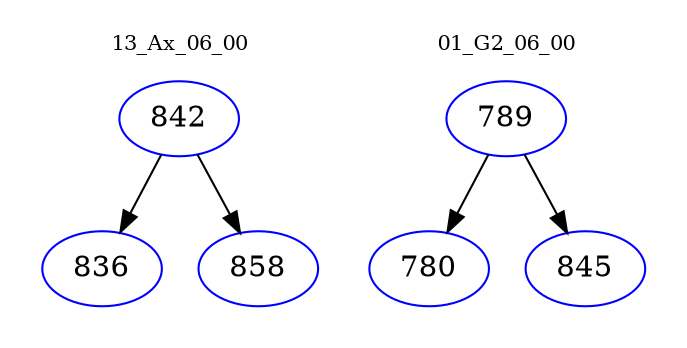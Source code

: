 digraph{
subgraph cluster_0 {
color = white
label = "13_Ax_06_00";
fontsize=10;
T0_842 [label="842", color="blue"]
T0_842 -> T0_836 [color="black"]
T0_836 [label="836", color="blue"]
T0_842 -> T0_858 [color="black"]
T0_858 [label="858", color="blue"]
}
subgraph cluster_1 {
color = white
label = "01_G2_06_00";
fontsize=10;
T1_789 [label="789", color="blue"]
T1_789 -> T1_780 [color="black"]
T1_780 [label="780", color="blue"]
T1_789 -> T1_845 [color="black"]
T1_845 [label="845", color="blue"]
}
}
